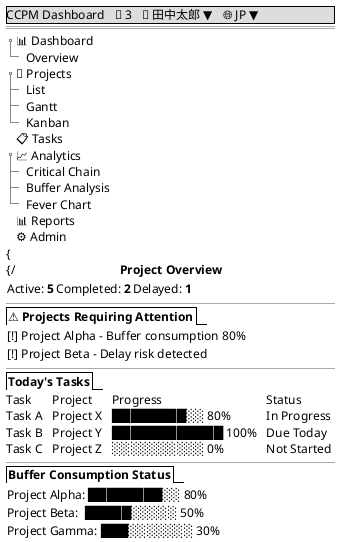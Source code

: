 @startsalt
{
  {* CCPM Dashboard | 🔔 3 | 👤 田中太郎 ▼ | 🌐 JP ▼ }
  ==
  {T
    + 📊 Dashboard
    ++ Overview
    + 📁 Projects  
    ++ List
    ++ Gantt
    ++ Kanban
    + 📋 Tasks
    + 📈 Analytics
    ++ Critical Chain
    ++ Buffer Analysis
    ++ Fever Chart
    + 📊 Reports
    + ⚙️ Admin
    |
    {
      {/ <b>Project Overview</b> }
      {
        Active: <b>5</b> | Completed: <b>2</b> | Delayed: <b>1</b>
      }
      --
      {/ <b>⚠️ Projects Requiring Attention</b> }
      {
        [!] Project Alpha - Buffer consumption 80%
        [!] Project Beta - Delay risk detected
      }
      --
      {/ <b>Today's Tasks</b> }
      {T
        Task | Project | Progress | Status
        Task A | Project X | ████████░░ 80% | In Progress
        Task B | Project Y | ████████████ 100% | Due Today
        Task C | Project Z | ░░░░░░░░░░ 0% | Not Started
      }
      --
      {/ <b>Buffer Consumption Status</b> }
      {
        Project Alpha: ████████░░ 80% 
        Project Beta:  █████░░░░░ 50%
        Project Gamma: ███░░░░░░░ 30%
      }
    }
  }
  ==
  {* © 2025 CCPM System }
}
@endsalt
